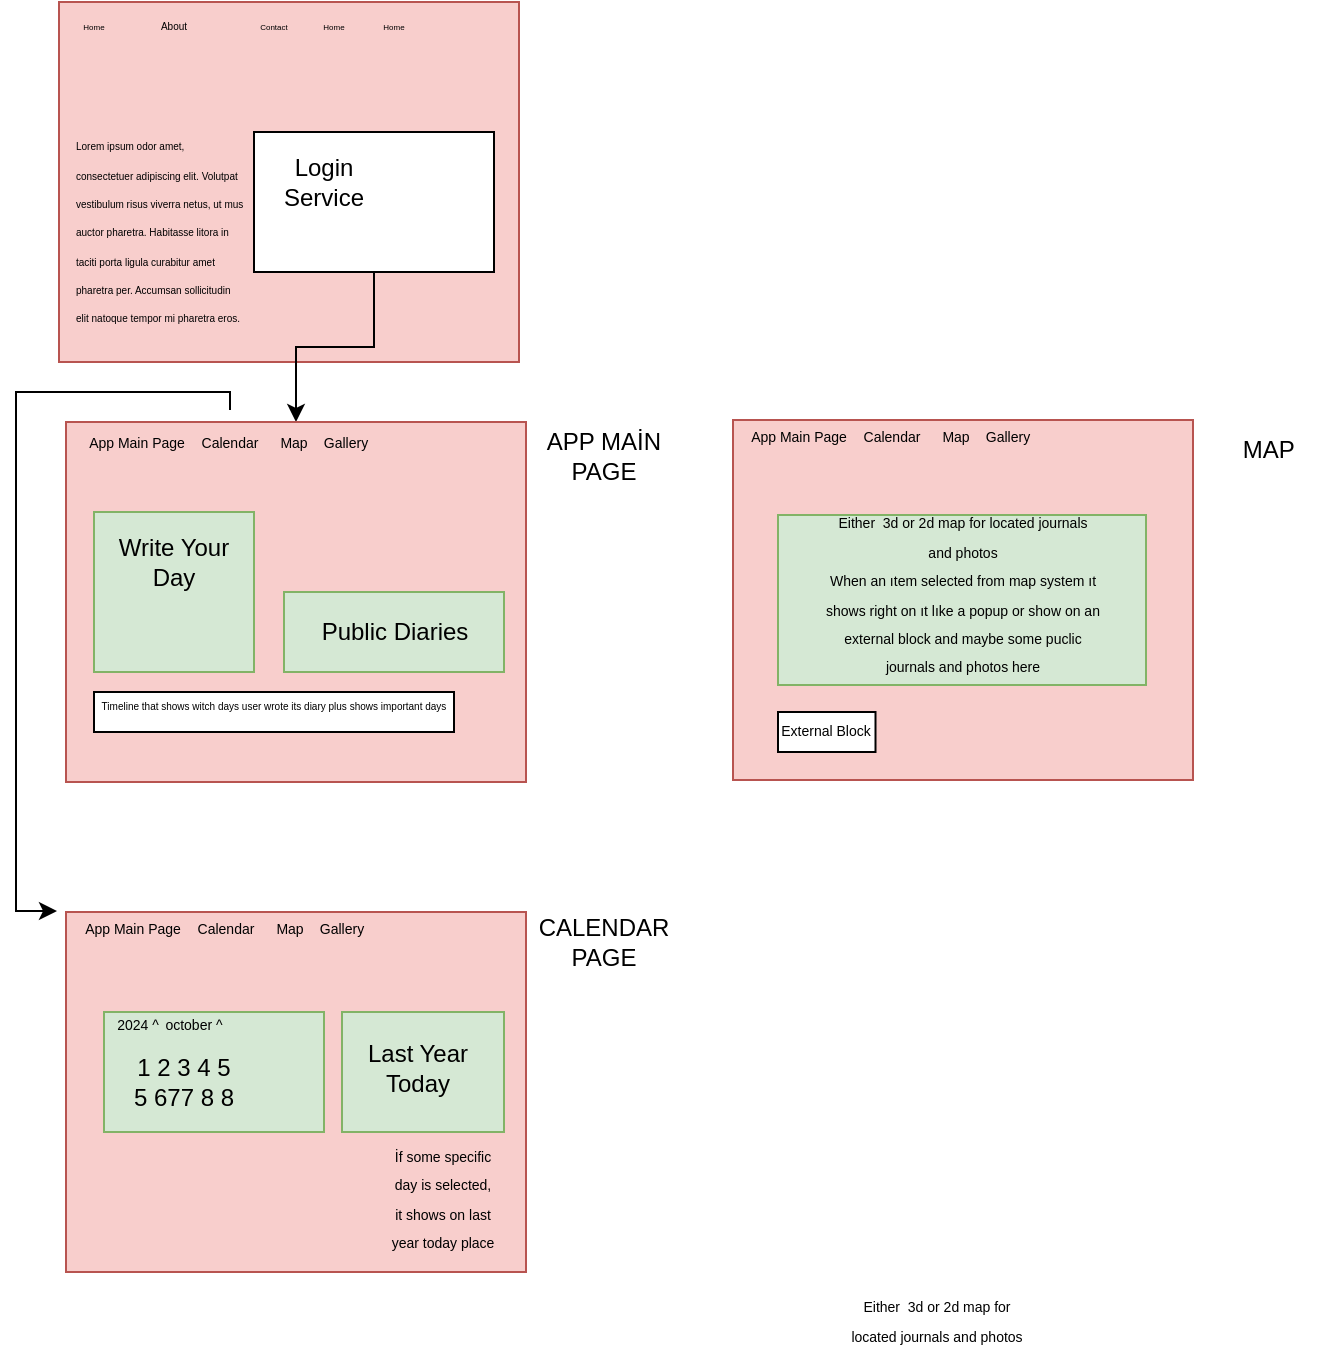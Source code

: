 <mxfile version="25.0.3">
  <diagram name="Sayfa -1" id="lpaqPt4GCAIE5SKZ4p8X">
    <mxGraphModel dx="636" dy="338" grid="1" gridSize="10" guides="1" tooltips="1" connect="1" arrows="1" fold="1" page="1" pageScale="1" pageWidth="827" pageHeight="1169" math="0" shadow="0">
      <root>
        <mxCell id="0" />
        <mxCell id="1" parent="0" />
        <mxCell id="ZIyLOdGgL62Nhkdruaqg-5" value="" style="rounded=0;whiteSpace=wrap;html=1;fillColor=#f8cecc;strokeColor=#b85450;" vertex="1" parent="1">
          <mxGeometry x="37.5" y="25" width="230" height="180" as="geometry" />
        </mxCell>
        <mxCell id="ZIyLOdGgL62Nhkdruaqg-19" style="edgeStyle=orthogonalEdgeStyle;rounded=0;orthogonalLoop=1;jettySize=auto;html=1;exitX=0.5;exitY=1;exitDx=0;exitDy=0;entryX=0.5;entryY=0;entryDx=0;entryDy=0;" edge="1" parent="1" source="ZIyLOdGgL62Nhkdruaqg-6" target="ZIyLOdGgL62Nhkdruaqg-18">
          <mxGeometry relative="1" as="geometry" />
        </mxCell>
        <mxCell id="ZIyLOdGgL62Nhkdruaqg-6" value="" style="rounded=0;whiteSpace=wrap;html=1;" vertex="1" parent="1">
          <mxGeometry x="135" y="90" width="120" height="70" as="geometry" />
        </mxCell>
        <mxCell id="ZIyLOdGgL62Nhkdruaqg-7" value="Login Service" style="text;html=1;align=center;verticalAlign=middle;whiteSpace=wrap;rounded=0;" vertex="1" parent="1">
          <mxGeometry x="140" y="100" width="60" height="30" as="geometry" />
        </mxCell>
        <mxCell id="ZIyLOdGgL62Nhkdruaqg-9" value="&lt;font style=&quot;font-size: 4px;&quot;&gt;Home&lt;/font&gt;" style="text;html=1;align=center;verticalAlign=middle;whiteSpace=wrap;rounded=0;" vertex="1" parent="1">
          <mxGeometry x="40" y="30" width="30" height="10" as="geometry" />
        </mxCell>
        <mxCell id="ZIyLOdGgL62Nhkdruaqg-11" value="&lt;font style=&quot;font-size: 5px;&quot;&gt;About&lt;/font&gt;" style="text;html=1;align=center;verticalAlign=middle;whiteSpace=wrap;rounded=0;" vertex="1" parent="1">
          <mxGeometry x="80" y="30" width="30" height="10" as="geometry" />
        </mxCell>
        <mxCell id="ZIyLOdGgL62Nhkdruaqg-12" value="&lt;font style=&quot;font-size: 4px;&quot;&gt;Contact&lt;/font&gt;" style="text;html=1;align=center;verticalAlign=middle;whiteSpace=wrap;rounded=0;" vertex="1" parent="1">
          <mxGeometry x="130" y="30" width="30" height="10" as="geometry" />
        </mxCell>
        <mxCell id="ZIyLOdGgL62Nhkdruaqg-13" value="&lt;font style=&quot;font-size: 4px;&quot;&gt;Home&lt;/font&gt;" style="text;html=1;align=center;verticalAlign=middle;whiteSpace=wrap;rounded=0;" vertex="1" parent="1">
          <mxGeometry x="160" y="30" width="30" height="10" as="geometry" />
        </mxCell>
        <mxCell id="ZIyLOdGgL62Nhkdruaqg-14" value="&lt;font style=&quot;font-size: 4px;&quot;&gt;Home&lt;/font&gt;" style="text;html=1;align=center;verticalAlign=middle;whiteSpace=wrap;rounded=0;" vertex="1" parent="1">
          <mxGeometry x="190" y="30" width="30" height="10" as="geometry" />
        </mxCell>
        <mxCell id="ZIyLOdGgL62Nhkdruaqg-18" value="" style="rounded=0;whiteSpace=wrap;html=1;fillColor=#f8cecc;strokeColor=#b85450;" vertex="1" parent="1">
          <mxGeometry x="41" y="235" width="230" height="180" as="geometry" />
        </mxCell>
        <mxCell id="ZIyLOdGgL62Nhkdruaqg-20" value="&lt;font style=&quot;font-size: 7px;&quot;&gt;App Main Page&lt;/font&gt;" style="text;html=1;align=center;verticalAlign=middle;whiteSpace=wrap;rounded=0;" vertex="1" parent="1">
          <mxGeometry x="39" y="229" width="75" height="30" as="geometry" />
        </mxCell>
        <mxCell id="ZIyLOdGgL62Nhkdruaqg-30" value="&lt;span style=&quot;color: rgba(0, 0, 0, 0); font-family: monospace; font-size: 0px; text-align: start; text-wrap-mode: nowrap;&quot;&gt;%3CmxGraphModel%3E%3Croot%3E%3CmxCell%20id%3D%220%22%2F%3E%3CmxCell%20id%3D%221%22%20parent%3D%220%22%2F%3E%3CmxCell%20id%3D%222%22%20value%3D%22%22%20style%3D%22rounded%3D0%3BwhiteSpace%3Dwrap%3Bhtml%3D1%3BfillColor%3D%23d5e8d4%3BstrokeColor%3D%2382b366%3B%22%20vertex%3D%221%22%20parent%3D%221%22%3E%3CmxGeometry%20x%3D%2255%22%20y%3D%22280%22%20width%3D%2280%22%20height%3D%2280%22%20as%3D%22geometry%22%2F%3E%3C%2FmxCell%3E%3C%2Froot%3E%3C%2FmxGraphModel%3E&lt;/span&gt;" style="rounded=0;whiteSpace=wrap;html=1;fillColor=#d5e8d4;strokeColor=#82b366;" vertex="1" parent="1">
          <mxGeometry x="55" y="280" width="80" height="80" as="geometry" />
        </mxCell>
        <mxCell id="ZIyLOdGgL62Nhkdruaqg-31" value="Write Your Day" style="text;html=1;align=center;verticalAlign=middle;whiteSpace=wrap;rounded=0;" vertex="1" parent="1">
          <mxGeometry x="65" y="290" width="60" height="30" as="geometry" />
        </mxCell>
        <mxCell id="ZIyLOdGgL62Nhkdruaqg-34" value="" style="rounded=0;whiteSpace=wrap;html=1;" vertex="1" parent="1">
          <mxGeometry x="55" y="370" width="180" height="20" as="geometry" />
        </mxCell>
        <mxCell id="ZIyLOdGgL62Nhkdruaqg-35" value="&lt;font style=&quot;font-size: 5px;&quot;&gt;Timeline that shows witch days user wrote its diary plus shows important days&lt;/font&gt;" style="text;html=1;align=center;verticalAlign=middle;whiteSpace=wrap;rounded=0;" vertex="1" parent="1">
          <mxGeometry x="50" y="360" width="190" height="30" as="geometry" />
        </mxCell>
        <mxCell id="ZIyLOdGgL62Nhkdruaqg-64" style="edgeStyle=orthogonalEdgeStyle;rounded=0;orthogonalLoop=1;jettySize=auto;html=1;exitX=0.5;exitY=0;exitDx=0;exitDy=0;entryX=0;entryY=0.25;entryDx=0;entryDy=0;" edge="1" parent="1" source="ZIyLOdGgL62Nhkdruaqg-36" target="ZIyLOdGgL62Nhkdruaqg-49">
          <mxGeometry relative="1" as="geometry">
            <Array as="points">
              <mxPoint x="123" y="220" />
              <mxPoint x="16" y="220" />
              <mxPoint x="16" y="479" />
            </Array>
          </mxGeometry>
        </mxCell>
        <mxCell id="ZIyLOdGgL62Nhkdruaqg-36" value="&lt;font style=&quot;font-size: 7px;&quot;&gt;Calendar&lt;/font&gt;" style="text;html=1;align=center;verticalAlign=middle;whiteSpace=wrap;rounded=0;" vertex="1" parent="1">
          <mxGeometry x="93" y="229" width="60" height="30" as="geometry" />
        </mxCell>
        <mxCell id="ZIyLOdGgL62Nhkdruaqg-37" value="&lt;font style=&quot;font-size: 7px;&quot;&gt;Map&lt;/font&gt;" style="text;html=1;align=center;verticalAlign=middle;whiteSpace=wrap;rounded=0;" vertex="1" parent="1">
          <mxGeometry x="125" y="229" width="60" height="30" as="geometry" />
        </mxCell>
        <mxCell id="ZIyLOdGgL62Nhkdruaqg-38" value="&lt;font style=&quot;font-size: 7px;&quot;&gt;Gallery&lt;/font&gt;" style="text;html=1;align=center;verticalAlign=middle;whiteSpace=wrap;rounded=0;container=1;" vertex="1" parent="1">
          <mxGeometry x="151" y="229" width="60" height="30" as="geometry" />
        </mxCell>
        <mxCell id="ZIyLOdGgL62Nhkdruaqg-39" value="" style="shape=image;html=1;verticalAlign=top;verticalLabelPosition=bottom;labelBackgroundColor=#ffffff;imageAspect=0;aspect=fixed;image=https://cdn1.iconfinder.com/data/icons/material-core/18/exit-to-app-128.png" vertex="1" parent="1">
          <mxGeometry x="250" y="243" width="17" height="17" as="geometry" />
        </mxCell>
        <mxCell id="ZIyLOdGgL62Nhkdruaqg-40" value="" style="shape=image;html=1;verticalAlign=top;verticalLabelPosition=bottom;labelBackgroundColor=#ffffff;imageAspect=0;aspect=fixed;image=https://cdn1.iconfinder.com/data/icons/iconoir-vol-3/24/profile-circled-128.png" vertex="1" parent="1">
          <mxGeometry x="224" y="243" width="20" height="20" as="geometry" />
        </mxCell>
        <mxCell id="ZIyLOdGgL62Nhkdruaqg-43" value="" style="rounded=0;whiteSpace=wrap;html=1;fillColor=#d5e8d4;strokeColor=#82b366;" vertex="1" parent="1">
          <mxGeometry x="150" y="320" width="110" height="40" as="geometry" />
        </mxCell>
        <mxCell id="ZIyLOdGgL62Nhkdruaqg-44" value="Public Diaries" style="text;html=1;align=center;verticalAlign=middle;whiteSpace=wrap;rounded=0;" vertex="1" parent="1">
          <mxGeometry x="142.5" y="325" width="125" height="30" as="geometry" />
        </mxCell>
        <mxCell id="ZIyLOdGgL62Nhkdruaqg-45" value="&lt;font style=&quot;font-size: 5px;&quot;&gt;Lorem ipsum odor amet, consectetuer adipiscing elit. Volutpat vestibulum risus viverra netus, ut mus auctor pharetra. Habitasse litora in taciti porta ligula curabitur amet pharetra per. Accumsan sollicitudin elit natoque tempor mi pharetra eros.&amp;nbsp;&lt;/font&gt;" style="text;html=1;align=left;verticalAlign=middle;whiteSpace=wrap;rounded=0;" vertex="1" parent="1">
          <mxGeometry x="44" y="98" width="86" height="79" as="geometry" />
        </mxCell>
        <mxCell id="ZIyLOdGgL62Nhkdruaqg-46" value="APP MAİN PAGE" style="text;html=1;align=center;verticalAlign=middle;whiteSpace=wrap;rounded=0;" vertex="1" parent="1">
          <mxGeometry x="280" y="236.5" width="60" height="30" as="geometry" />
        </mxCell>
        <mxCell id="ZIyLOdGgL62Nhkdruaqg-47" value="" style="rounded=0;whiteSpace=wrap;html=1;fillColor=#f8cecc;strokeColor=#b85450;" vertex="1" parent="1">
          <mxGeometry x="41" y="480" width="230" height="180" as="geometry" />
        </mxCell>
        <mxCell id="ZIyLOdGgL62Nhkdruaqg-48" value="CALENDAR PAGE" style="text;html=1;align=center;verticalAlign=middle;whiteSpace=wrap;rounded=0;" vertex="1" parent="1">
          <mxGeometry x="280" y="480" width="60" height="30" as="geometry" />
        </mxCell>
        <mxCell id="ZIyLOdGgL62Nhkdruaqg-49" value="&lt;font style=&quot;font-size: 7px;&quot;&gt;App Main Page&lt;/font&gt;" style="text;html=1;align=center;verticalAlign=middle;whiteSpace=wrap;rounded=0;" vertex="1" parent="1">
          <mxGeometry x="36.5" y="472" width="75" height="30" as="geometry" />
        </mxCell>
        <mxCell id="ZIyLOdGgL62Nhkdruaqg-50" value="&lt;font style=&quot;font-size: 7px;&quot;&gt;Calendar&lt;/font&gt;" style="text;html=1;align=center;verticalAlign=middle;whiteSpace=wrap;rounded=0;" vertex="1" parent="1">
          <mxGeometry x="90.5" y="472" width="60" height="30" as="geometry" />
        </mxCell>
        <mxCell id="ZIyLOdGgL62Nhkdruaqg-51" value="&lt;font style=&quot;font-size: 7px;&quot;&gt;Map&lt;/font&gt;" style="text;html=1;align=center;verticalAlign=middle;whiteSpace=wrap;rounded=0;" vertex="1" parent="1">
          <mxGeometry x="122.5" y="472" width="60" height="30" as="geometry" />
        </mxCell>
        <mxCell id="ZIyLOdGgL62Nhkdruaqg-52" value="&lt;font style=&quot;font-size: 7px;&quot;&gt;Gallery&lt;/font&gt;" style="text;html=1;align=center;verticalAlign=middle;whiteSpace=wrap;rounded=0;container=1;" vertex="1" parent="1">
          <mxGeometry x="148.5" y="472" width="60" height="30" as="geometry" />
        </mxCell>
        <mxCell id="ZIyLOdGgL62Nhkdruaqg-53" value="" style="shape=image;html=1;verticalAlign=top;verticalLabelPosition=bottom;labelBackgroundColor=#ffffff;imageAspect=0;aspect=fixed;image=https://cdn1.iconfinder.com/data/icons/material-core/18/exit-to-app-128.png" vertex="1" parent="1">
          <mxGeometry x="247.5" y="486" width="17" height="17" as="geometry" />
        </mxCell>
        <mxCell id="ZIyLOdGgL62Nhkdruaqg-54" value="" style="shape=image;html=1;verticalAlign=top;verticalLabelPosition=bottom;labelBackgroundColor=#ffffff;imageAspect=0;aspect=fixed;image=https://cdn1.iconfinder.com/data/icons/iconoir-vol-3/24/profile-circled-128.png" vertex="1" parent="1">
          <mxGeometry x="221.5" y="486" width="20" height="20" as="geometry" />
        </mxCell>
        <mxCell id="ZIyLOdGgL62Nhkdruaqg-55" value="" style="rounded=0;whiteSpace=wrap;html=1;fillColor=#d5e8d4;strokeColor=#82b366;" vertex="1" parent="1">
          <mxGeometry x="179" y="530" width="81" height="60" as="geometry" />
        </mxCell>
        <mxCell id="ZIyLOdGgL62Nhkdruaqg-56" value="Last Year Today" style="text;html=1;align=center;verticalAlign=middle;whiteSpace=wrap;rounded=0;" vertex="1" parent="1">
          <mxGeometry x="184" y="535" width="66" height="45" as="geometry" />
        </mxCell>
        <mxCell id="ZIyLOdGgL62Nhkdruaqg-59" value="" style="rounded=0;whiteSpace=wrap;html=1;fillColor=#d5e8d4;strokeColor=#82b366;" vertex="1" parent="1">
          <mxGeometry x="60" y="530" width="110" height="60" as="geometry" />
        </mxCell>
        <mxCell id="ZIyLOdGgL62Nhkdruaqg-60" value="&lt;font style=&quot;font-size: 7px;&quot;&gt;2024 ^&lt;/font&gt;" style="text;html=1;align=center;verticalAlign=middle;whiteSpace=wrap;rounded=0;" vertex="1" parent="1">
          <mxGeometry x="46.5" y="520" width="60" height="30" as="geometry" />
        </mxCell>
        <mxCell id="ZIyLOdGgL62Nhkdruaqg-61" value="&lt;font style=&quot;font-size: 7px;&quot;&gt;october ^&lt;/font&gt;" style="text;html=1;align=center;verticalAlign=middle;whiteSpace=wrap;rounded=0;" vertex="1" parent="1">
          <mxGeometry x="75" y="520" width="60" height="30" as="geometry" />
        </mxCell>
        <mxCell id="ZIyLOdGgL62Nhkdruaqg-62" value="1 2 3 4 5&lt;div&gt;5 677 8 8&lt;/div&gt;" style="text;html=1;align=center;verticalAlign=middle;whiteSpace=wrap;rounded=0;" vertex="1" parent="1">
          <mxGeometry x="55" y="550" width="90" height="30" as="geometry" />
        </mxCell>
        <mxCell id="ZIyLOdGgL62Nhkdruaqg-63" value="&lt;font style=&quot;font-size: 7px;&quot;&gt;İf some specific day is selected, it shows on last year today place&lt;/font&gt;" style="text;html=1;align=center;verticalAlign=middle;whiteSpace=wrap;rounded=0;" vertex="1" parent="1">
          <mxGeometry x="202" y="607" width="55" height="30" as="geometry" />
        </mxCell>
        <mxCell id="ZIyLOdGgL62Nhkdruaqg-66" value="" style="rounded=0;whiteSpace=wrap;html=1;fillColor=#f8cecc;strokeColor=#b85450;" vertex="1" parent="1">
          <mxGeometry x="374.5" y="234" width="230" height="180" as="geometry" />
        </mxCell>
        <mxCell id="ZIyLOdGgL62Nhkdruaqg-67" value="MAP&amp;nbsp;" style="text;html=1;align=center;verticalAlign=middle;whiteSpace=wrap;rounded=0;" vertex="1" parent="1">
          <mxGeometry x="613.5" y="234" width="60" height="30" as="geometry" />
        </mxCell>
        <mxCell id="ZIyLOdGgL62Nhkdruaqg-68" value="&lt;font style=&quot;font-size: 7px;&quot;&gt;App Main Page&lt;/font&gt;" style="text;html=1;align=center;verticalAlign=middle;whiteSpace=wrap;rounded=0;" vertex="1" parent="1">
          <mxGeometry x="370" y="226" width="75" height="30" as="geometry" />
        </mxCell>
        <mxCell id="ZIyLOdGgL62Nhkdruaqg-69" value="&lt;font style=&quot;font-size: 7px;&quot;&gt;Calendar&lt;/font&gt;" style="text;html=1;align=center;verticalAlign=middle;whiteSpace=wrap;rounded=0;" vertex="1" parent="1">
          <mxGeometry x="424" y="226" width="60" height="30" as="geometry" />
        </mxCell>
        <mxCell id="ZIyLOdGgL62Nhkdruaqg-70" value="&lt;font style=&quot;font-size: 7px;&quot;&gt;Map&lt;/font&gt;" style="text;html=1;align=center;verticalAlign=middle;whiteSpace=wrap;rounded=0;" vertex="1" parent="1">
          <mxGeometry x="456" y="226" width="60" height="30" as="geometry" />
        </mxCell>
        <mxCell id="ZIyLOdGgL62Nhkdruaqg-71" value="&lt;font style=&quot;font-size: 7px;&quot;&gt;Gallery&lt;/font&gt;" style="text;html=1;align=center;verticalAlign=middle;whiteSpace=wrap;rounded=0;container=1;" vertex="1" parent="1">
          <mxGeometry x="482" y="226" width="60" height="30" as="geometry" />
        </mxCell>
        <mxCell id="ZIyLOdGgL62Nhkdruaqg-72" value="" style="shape=image;html=1;verticalAlign=top;verticalLabelPosition=bottom;labelBackgroundColor=#ffffff;imageAspect=0;aspect=fixed;image=https://cdn1.iconfinder.com/data/icons/material-core/18/exit-to-app-128.png" vertex="1" parent="1">
          <mxGeometry x="581" y="240" width="17" height="17" as="geometry" />
        </mxCell>
        <mxCell id="ZIyLOdGgL62Nhkdruaqg-73" value="" style="shape=image;html=1;verticalAlign=top;verticalLabelPosition=bottom;labelBackgroundColor=#ffffff;imageAspect=0;aspect=fixed;image=https://cdn1.iconfinder.com/data/icons/iconoir-vol-3/24/profile-circled-128.png" vertex="1" parent="1">
          <mxGeometry x="555" y="240" width="20" height="20" as="geometry" />
        </mxCell>
        <mxCell id="ZIyLOdGgL62Nhkdruaqg-81" value="" style="shape=image;html=1;verticalAlign=top;verticalLabelPosition=bottom;labelBackgroundColor=#ffffff;imageAspect=0;aspect=fixed;image=https://cdn2.iconfinder.com/data/icons/whcompare-isometric-web-hosting-servers/50/connected-globe-128.png" vertex="1" parent="1">
          <mxGeometry x="390" y="560" width="74.5" height="74.5" as="geometry" />
        </mxCell>
        <mxCell id="ZIyLOdGgL62Nhkdruaqg-83" value="" style="shape=image;verticalLabelPosition=bottom;labelBackgroundColor=default;verticalAlign=top;aspect=fixed;imageAspect=0;image=https://cdn.britannica.com/37/245037-050-79129D52/world-map-continents-oceans.jpg;" vertex="1" parent="1">
          <mxGeometry x="490" y="562.5" width="160" height="80" as="geometry" />
        </mxCell>
        <mxCell id="ZIyLOdGgL62Nhkdruaqg-84" value="&lt;font style=&quot;font-size: 7px;&quot;&gt;Either&amp;nbsp; 3d or 2d map for located journals and photos&lt;/font&gt;" style="text;html=1;align=center;verticalAlign=middle;whiteSpace=wrap;rounded=0;" vertex="1" parent="1">
          <mxGeometry x="430.75" y="672.5" width="90.5" height="20" as="geometry" />
        </mxCell>
        <mxCell id="ZIyLOdGgL62Nhkdruaqg-85" value="" style="rounded=0;whiteSpace=wrap;html=1;fillColor=#d5e8d4;strokeColor=#82b366;" vertex="1" parent="1">
          <mxGeometry x="397" y="281.5" width="184" height="85" as="geometry" />
        </mxCell>
        <mxCell id="ZIyLOdGgL62Nhkdruaqg-88" value="&lt;font style=&quot;font-size: 7px;&quot;&gt;Either&amp;nbsp; 3d or 2d map for located journals and photos&lt;/font&gt;&lt;div&gt;&lt;font style=&quot;font-size: 7px;&quot;&gt;When an ıtem selected from map system ıt shows right on ıt lıke a popup or show on an external block and maybe some puclic journals and photos here&lt;/font&gt;&lt;/div&gt;" style="text;html=1;align=center;verticalAlign=middle;whiteSpace=wrap;rounded=0;" vertex="1" parent="1">
          <mxGeometry x="419.88" y="310" width="139.25" height="20" as="geometry" />
        </mxCell>
        <mxCell id="ZIyLOdGgL62Nhkdruaqg-89" value="" style="rounded=0;whiteSpace=wrap;html=1;" vertex="1" parent="1">
          <mxGeometry x="397" y="380" width="48.75" height="20" as="geometry" />
        </mxCell>
        <mxCell id="ZIyLOdGgL62Nhkdruaqg-90" value="&lt;font style=&quot;font-size: 7px;&quot;&gt;External Block&lt;/font&gt;" style="text;html=1;align=center;verticalAlign=middle;whiteSpace=wrap;rounded=0;" vertex="1" parent="1">
          <mxGeometry x="390.75" y="373" width="60" height="30" as="geometry" />
        </mxCell>
      </root>
    </mxGraphModel>
  </diagram>
</mxfile>
